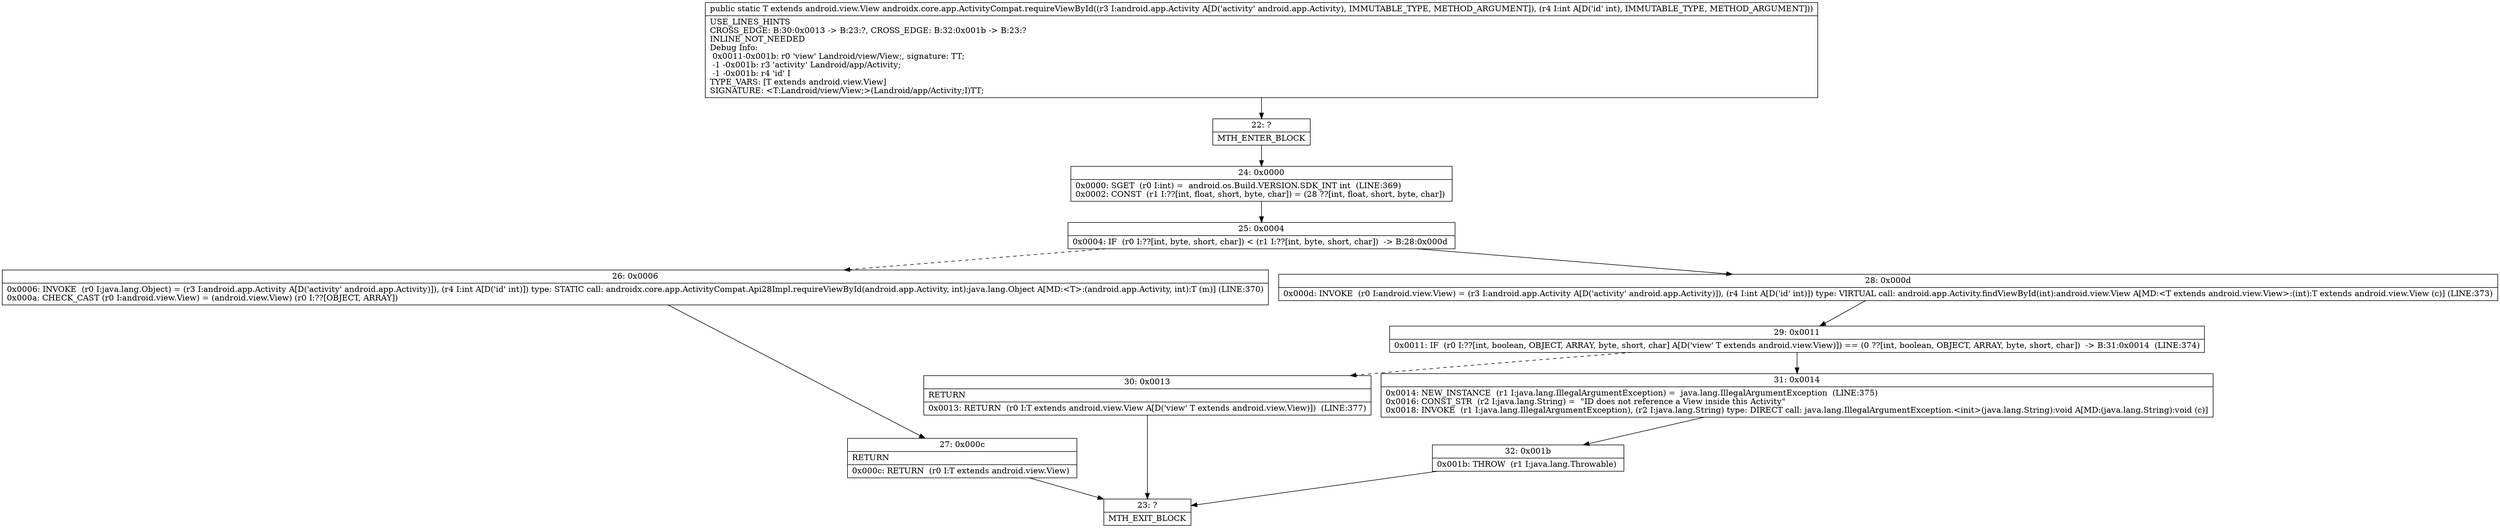 digraph "CFG forandroidx.core.app.ActivityCompat.requireViewById(Landroid\/app\/Activity;I)Landroid\/view\/View;" {
Node_22 [shape=record,label="{22\:\ ?|MTH_ENTER_BLOCK\l}"];
Node_24 [shape=record,label="{24\:\ 0x0000|0x0000: SGET  (r0 I:int) =  android.os.Build.VERSION.SDK_INT int  (LINE:369)\l0x0002: CONST  (r1 I:??[int, float, short, byte, char]) = (28 ??[int, float, short, byte, char]) \l}"];
Node_25 [shape=record,label="{25\:\ 0x0004|0x0004: IF  (r0 I:??[int, byte, short, char]) \< (r1 I:??[int, byte, short, char])  \-\> B:28:0x000d \l}"];
Node_26 [shape=record,label="{26\:\ 0x0006|0x0006: INVOKE  (r0 I:java.lang.Object) = (r3 I:android.app.Activity A[D('activity' android.app.Activity)]), (r4 I:int A[D('id' int)]) type: STATIC call: androidx.core.app.ActivityCompat.Api28Impl.requireViewById(android.app.Activity, int):java.lang.Object A[MD:\<T\>:(android.app.Activity, int):T (m)] (LINE:370)\l0x000a: CHECK_CAST (r0 I:android.view.View) = (android.view.View) (r0 I:??[OBJECT, ARRAY]) \l}"];
Node_27 [shape=record,label="{27\:\ 0x000c|RETURN\l|0x000c: RETURN  (r0 I:T extends android.view.View) \l}"];
Node_23 [shape=record,label="{23\:\ ?|MTH_EXIT_BLOCK\l}"];
Node_28 [shape=record,label="{28\:\ 0x000d|0x000d: INVOKE  (r0 I:android.view.View) = (r3 I:android.app.Activity A[D('activity' android.app.Activity)]), (r4 I:int A[D('id' int)]) type: VIRTUAL call: android.app.Activity.findViewById(int):android.view.View A[MD:\<T extends android.view.View\>:(int):T extends android.view.View (c)] (LINE:373)\l}"];
Node_29 [shape=record,label="{29\:\ 0x0011|0x0011: IF  (r0 I:??[int, boolean, OBJECT, ARRAY, byte, short, char] A[D('view' T extends android.view.View)]) == (0 ??[int, boolean, OBJECT, ARRAY, byte, short, char])  \-\> B:31:0x0014  (LINE:374)\l}"];
Node_30 [shape=record,label="{30\:\ 0x0013|RETURN\l|0x0013: RETURN  (r0 I:T extends android.view.View A[D('view' T extends android.view.View)])  (LINE:377)\l}"];
Node_31 [shape=record,label="{31\:\ 0x0014|0x0014: NEW_INSTANCE  (r1 I:java.lang.IllegalArgumentException) =  java.lang.IllegalArgumentException  (LINE:375)\l0x0016: CONST_STR  (r2 I:java.lang.String) =  \"ID does not reference a View inside this Activity\" \l0x0018: INVOKE  (r1 I:java.lang.IllegalArgumentException), (r2 I:java.lang.String) type: DIRECT call: java.lang.IllegalArgumentException.\<init\>(java.lang.String):void A[MD:(java.lang.String):void (c)]\l}"];
Node_32 [shape=record,label="{32\:\ 0x001b|0x001b: THROW  (r1 I:java.lang.Throwable) \l}"];
MethodNode[shape=record,label="{public static T extends android.view.View androidx.core.app.ActivityCompat.requireViewById((r3 I:android.app.Activity A[D('activity' android.app.Activity), IMMUTABLE_TYPE, METHOD_ARGUMENT]), (r4 I:int A[D('id' int), IMMUTABLE_TYPE, METHOD_ARGUMENT]))  | USE_LINES_HINTS\lCROSS_EDGE: B:30:0x0013 \-\> B:23:?, CROSS_EDGE: B:32:0x001b \-\> B:23:?\lINLINE_NOT_NEEDED\lDebug Info:\l  0x0011\-0x001b: r0 'view' Landroid\/view\/View;, signature: TT;\l  \-1 \-0x001b: r3 'activity' Landroid\/app\/Activity;\l  \-1 \-0x001b: r4 'id' I\lTYPE_VARS: [T extends android.view.View]\lSIGNATURE: \<T:Landroid\/view\/View;\>(Landroid\/app\/Activity;I)TT;\l}"];
MethodNode -> Node_22;Node_22 -> Node_24;
Node_24 -> Node_25;
Node_25 -> Node_26[style=dashed];
Node_25 -> Node_28;
Node_26 -> Node_27;
Node_27 -> Node_23;
Node_28 -> Node_29;
Node_29 -> Node_30[style=dashed];
Node_29 -> Node_31;
Node_30 -> Node_23;
Node_31 -> Node_32;
Node_32 -> Node_23;
}

